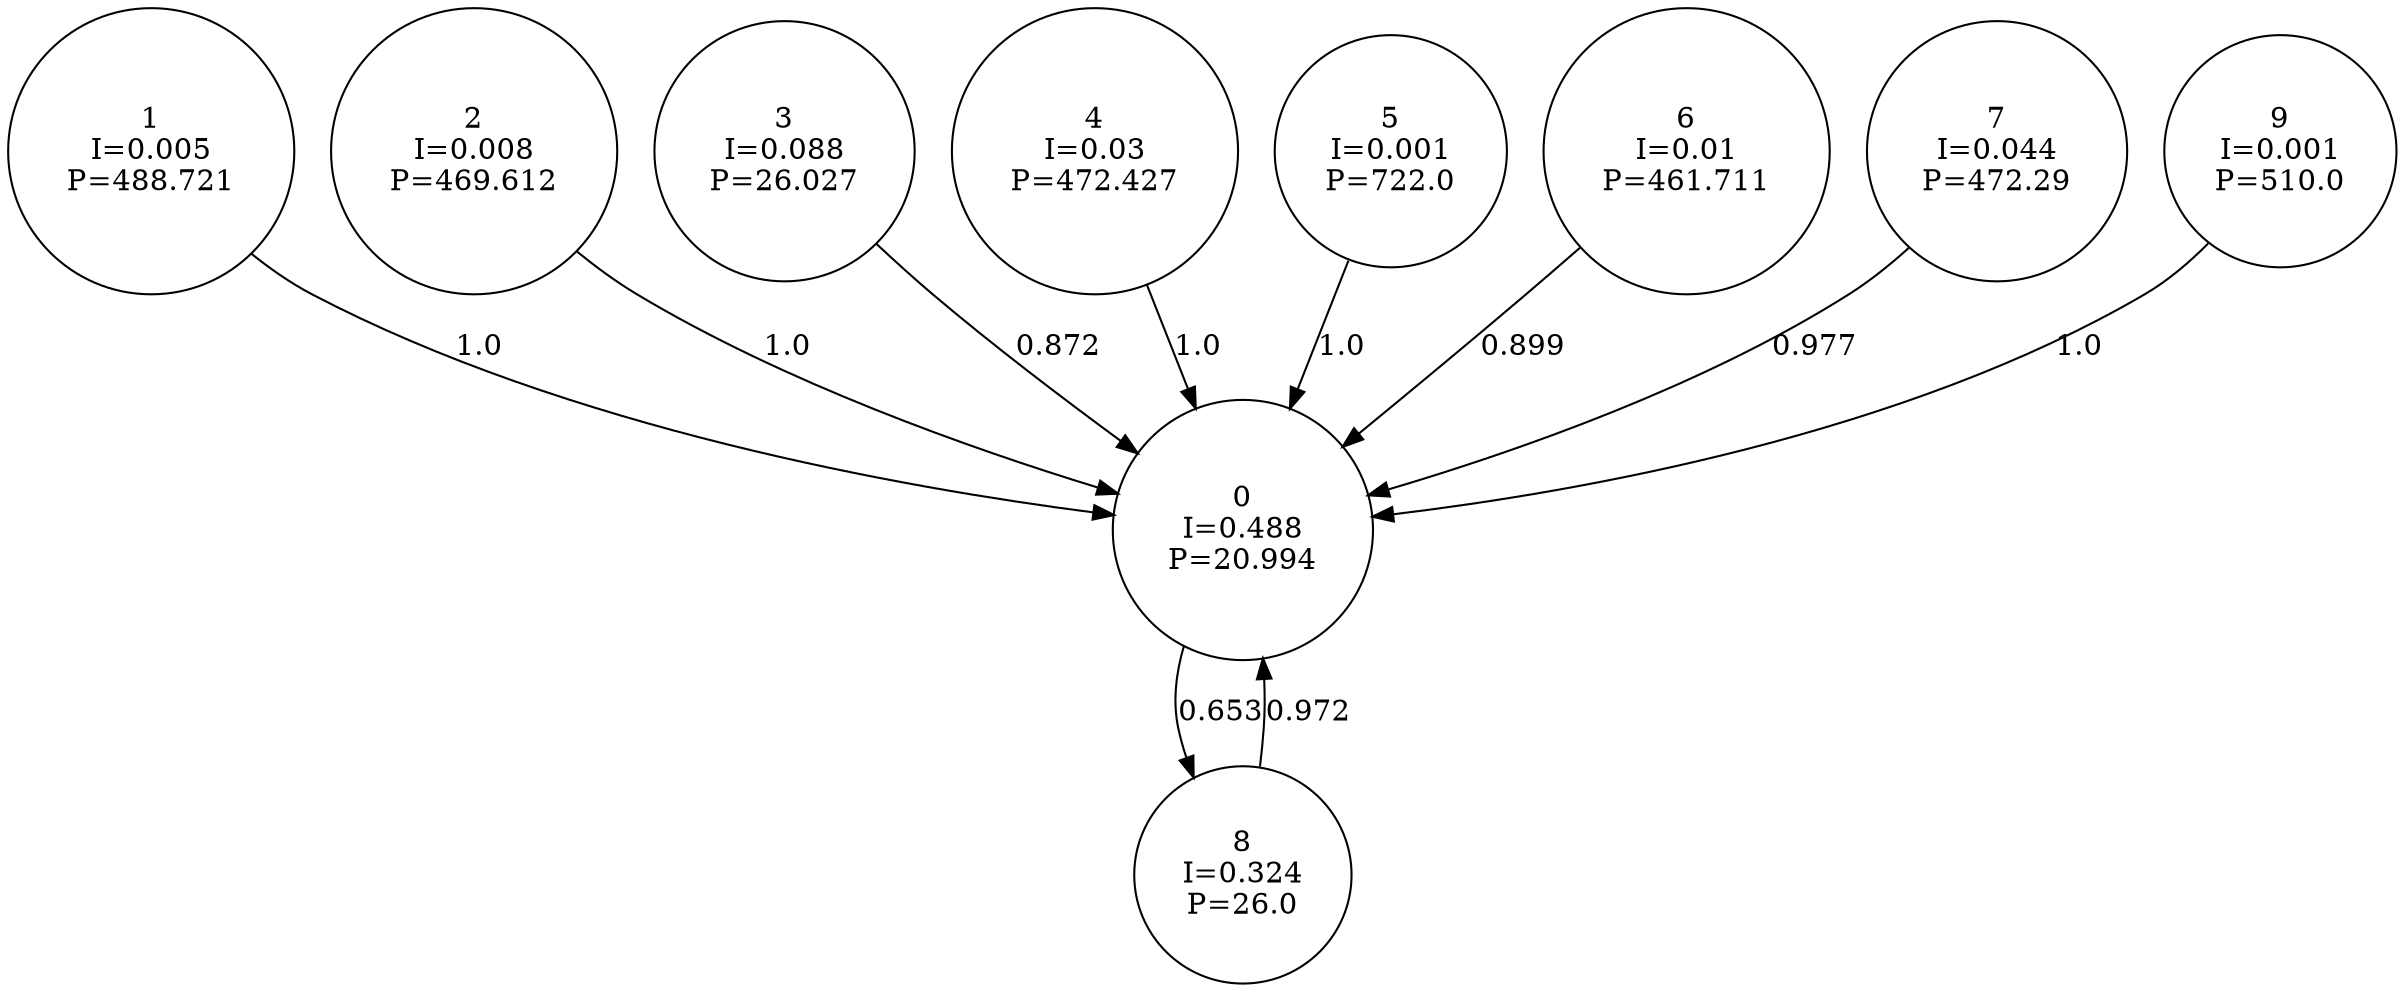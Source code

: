 digraph a {
0 [shape=circle, label="0\nI=0.488\nP=20.994"];
	0 -> 8 [label="0.653"];
1 [shape=circle, label="1\nI=0.005\nP=488.721"];
	1 -> 0 [label="1.0"];
2 [shape=circle, label="2\nI=0.008\nP=469.612"];
	2 -> 0 [label="1.0"];
3 [shape=circle, label="3\nI=0.088\nP=26.027"];
	3 -> 0 [label="0.872"];
4 [shape=circle, label="4\nI=0.03\nP=472.427"];
	4 -> 0 [label="1.0"];
5 [shape=circle, label="5\nI=0.001\nP=722.0"];
	5 -> 0 [label="1.0"];
6 [shape=circle, label="6\nI=0.01\nP=461.711"];
	6 -> 0 [label="0.899"];
7 [shape=circle, label="7\nI=0.044\nP=472.29"];
	7 -> 0 [label="0.977"];
8 [shape=circle, label="8\nI=0.324\nP=26.0"];
	8 -> 0 [label="0.972"];
9 [shape=circle, label="9\nI=0.001\nP=510.0"];
	9 -> 0 [label="1.0"];
}